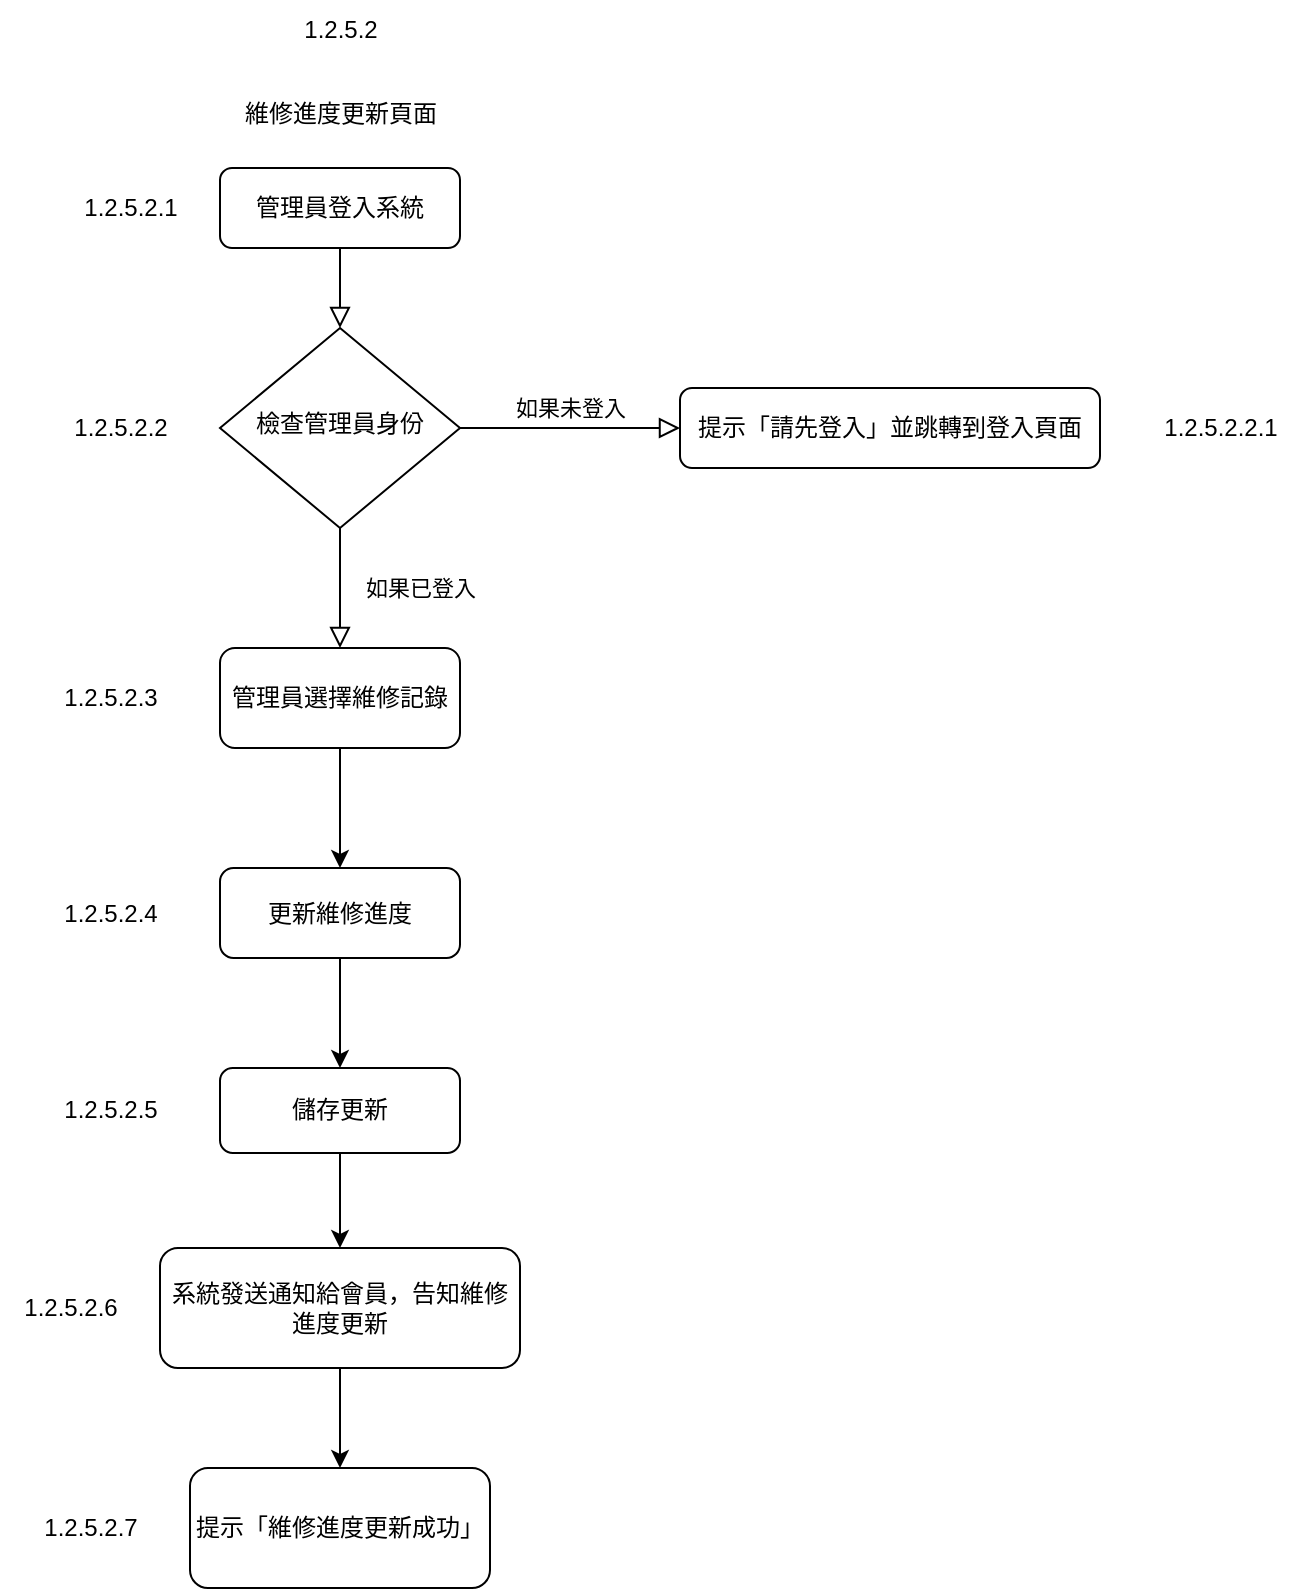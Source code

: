 <mxfile version="24.8.6">
  <diagram id="C5RBs43oDa-KdzZeNtuy" name="Page-1">
    <mxGraphModel dx="1434" dy="782" grid="1" gridSize="10" guides="1" tooltips="1" connect="1" arrows="1" fold="1" page="1" pageScale="1" pageWidth="827" pageHeight="1169" math="0" shadow="0">
      <root>
        <mxCell id="WIyWlLk6GJQsqaUBKTNV-0" />
        <mxCell id="WIyWlLk6GJQsqaUBKTNV-1" parent="WIyWlLk6GJQsqaUBKTNV-0" />
        <mxCell id="jP0AgsPnReyfHHmiVdmg-0" value="&lt;div&gt;維修進度更新頁面&lt;/div&gt;" style="text;html=1;align=center;verticalAlign=middle;resizable=0;points=[];autosize=1;strokeColor=none;fillColor=none;" parent="WIyWlLk6GJQsqaUBKTNV-1" vertex="1">
          <mxGeometry x="160" y="100" width="120" height="30" as="geometry" />
        </mxCell>
        <mxCell id="jP0AgsPnReyfHHmiVdmg-1" value="" style="rounded=0;html=1;jettySize=auto;orthogonalLoop=1;fontSize=11;endArrow=block;endFill=0;endSize=8;strokeWidth=1;shadow=0;labelBackgroundColor=none;edgeStyle=orthogonalEdgeStyle;" parent="WIyWlLk6GJQsqaUBKTNV-1" source="jP0AgsPnReyfHHmiVdmg-2" target="jP0AgsPnReyfHHmiVdmg-5" edge="1">
          <mxGeometry relative="1" as="geometry" />
        </mxCell>
        <mxCell id="jP0AgsPnReyfHHmiVdmg-2" value="&lt;div&gt;管理員登入系統&lt;/div&gt;" style="rounded=1;whiteSpace=wrap;html=1;fontSize=12;glass=0;strokeWidth=1;shadow=0;" parent="WIyWlLk6GJQsqaUBKTNV-1" vertex="1">
          <mxGeometry x="160" y="142" width="120" height="40" as="geometry" />
        </mxCell>
        <mxCell id="jP0AgsPnReyfHHmiVdmg-3" value="&lt;div&gt;如果已登入&lt;/div&gt;" style="rounded=0;html=1;jettySize=auto;orthogonalLoop=1;fontSize=11;endArrow=block;endFill=0;endSize=8;strokeWidth=1;shadow=0;labelBackgroundColor=none;edgeStyle=orthogonalEdgeStyle;exitX=0.5;exitY=1;exitDx=0;exitDy=0;entryX=0.5;entryY=0;entryDx=0;entryDy=0;" parent="WIyWlLk6GJQsqaUBKTNV-1" source="jP0AgsPnReyfHHmiVdmg-5" target="jP0AgsPnReyfHHmiVdmg-7" edge="1">
          <mxGeometry y="40" relative="1" as="geometry">
            <mxPoint as="offset" />
            <mxPoint x="220" y="412" as="targetPoint" />
            <mxPoint x="220" y="362" as="sourcePoint" />
          </mxGeometry>
        </mxCell>
        <mxCell id="jP0AgsPnReyfHHmiVdmg-4" value="&lt;div&gt;如果未登入&lt;/div&gt;" style="edgeStyle=orthogonalEdgeStyle;rounded=0;html=1;jettySize=auto;orthogonalLoop=1;fontSize=11;endArrow=block;endFill=0;endSize=8;strokeWidth=1;shadow=0;labelBackgroundColor=none;" parent="WIyWlLk6GJQsqaUBKTNV-1" source="jP0AgsPnReyfHHmiVdmg-5" target="jP0AgsPnReyfHHmiVdmg-6" edge="1">
          <mxGeometry y="10" relative="1" as="geometry">
            <mxPoint as="offset" />
          </mxGeometry>
        </mxCell>
        <mxCell id="jP0AgsPnReyfHHmiVdmg-5" value="&lt;div&gt;檢查管理員身份&lt;/div&gt;" style="rhombus;whiteSpace=wrap;html=1;shadow=0;fontFamily=Helvetica;fontSize=12;align=center;strokeWidth=1;spacing=6;spacingTop=-4;" parent="WIyWlLk6GJQsqaUBKTNV-1" vertex="1">
          <mxGeometry x="160" y="222" width="120" height="100" as="geometry" />
        </mxCell>
        <mxCell id="jP0AgsPnReyfHHmiVdmg-6" value="&lt;div&gt;提示「請先登入」並跳轉到登入頁面&lt;/div&gt;" style="rounded=1;whiteSpace=wrap;html=1;fontSize=12;glass=0;strokeWidth=1;shadow=0;" parent="WIyWlLk6GJQsqaUBKTNV-1" vertex="1">
          <mxGeometry x="390" y="252" width="210" height="40" as="geometry" />
        </mxCell>
        <mxCell id="jP0AgsPnReyfHHmiVdmg-9" value="" style="edgeStyle=orthogonalEdgeStyle;rounded=0;orthogonalLoop=1;jettySize=auto;html=1;" parent="WIyWlLk6GJQsqaUBKTNV-1" source="jP0AgsPnReyfHHmiVdmg-7" target="jP0AgsPnReyfHHmiVdmg-8" edge="1">
          <mxGeometry relative="1" as="geometry" />
        </mxCell>
        <mxCell id="jP0AgsPnReyfHHmiVdmg-7" value="&lt;div&gt;管理員選擇維修記錄&lt;/div&gt;" style="rounded=1;whiteSpace=wrap;html=1;" parent="WIyWlLk6GJQsqaUBKTNV-1" vertex="1">
          <mxGeometry x="160" y="382" width="120" height="50" as="geometry" />
        </mxCell>
        <mxCell id="jP0AgsPnReyfHHmiVdmg-12" value="" style="edgeStyle=orthogonalEdgeStyle;rounded=0;orthogonalLoop=1;jettySize=auto;html=1;" parent="WIyWlLk6GJQsqaUBKTNV-1" source="jP0AgsPnReyfHHmiVdmg-8" target="jP0AgsPnReyfHHmiVdmg-11" edge="1">
          <mxGeometry relative="1" as="geometry" />
        </mxCell>
        <mxCell id="jP0AgsPnReyfHHmiVdmg-8" value="&lt;div&gt;更新維修進度&lt;/div&gt;" style="rounded=1;whiteSpace=wrap;html=1;" parent="WIyWlLk6GJQsqaUBKTNV-1" vertex="1">
          <mxGeometry x="160" y="492" width="120" height="45" as="geometry" />
        </mxCell>
        <mxCell id="jP0AgsPnReyfHHmiVdmg-14" value="" style="edgeStyle=orthogonalEdgeStyle;rounded=0;orthogonalLoop=1;jettySize=auto;html=1;" parent="WIyWlLk6GJQsqaUBKTNV-1" source="jP0AgsPnReyfHHmiVdmg-11" target="jP0AgsPnReyfHHmiVdmg-13" edge="1">
          <mxGeometry relative="1" as="geometry" />
        </mxCell>
        <mxCell id="jP0AgsPnReyfHHmiVdmg-11" value="&lt;div&gt;儲存更新&lt;/div&gt;" style="rounded=1;whiteSpace=wrap;html=1;" parent="WIyWlLk6GJQsqaUBKTNV-1" vertex="1">
          <mxGeometry x="160" y="592" width="120" height="42.5" as="geometry" />
        </mxCell>
        <mxCell id="jP0AgsPnReyfHHmiVdmg-16" value="" style="edgeStyle=orthogonalEdgeStyle;rounded=0;orthogonalLoop=1;jettySize=auto;html=1;" parent="WIyWlLk6GJQsqaUBKTNV-1" source="jP0AgsPnReyfHHmiVdmg-13" target="jP0AgsPnReyfHHmiVdmg-15" edge="1">
          <mxGeometry relative="1" as="geometry" />
        </mxCell>
        <mxCell id="jP0AgsPnReyfHHmiVdmg-13" value="&lt;div&gt;系統發送通知給會員，告知維修進度更新&lt;/div&gt;" style="rounded=1;whiteSpace=wrap;html=1;" parent="WIyWlLk6GJQsqaUBKTNV-1" vertex="1">
          <mxGeometry x="130" y="682" width="180" height="60" as="geometry" />
        </mxCell>
        <mxCell id="jP0AgsPnReyfHHmiVdmg-15" value="&lt;div&gt;提示「維修進度更新成功」&lt;/div&gt;" style="rounded=1;whiteSpace=wrap;html=1;" parent="WIyWlLk6GJQsqaUBKTNV-1" vertex="1">
          <mxGeometry x="145" y="792" width="150" height="60" as="geometry" />
        </mxCell>
        <mxCell id="VQe-dQR_t-XiLSxPPEVY-0" value="1.2.5.2" style="text;html=1;align=center;verticalAlign=middle;resizable=0;points=[];autosize=1;strokeColor=none;fillColor=none;" vertex="1" parent="WIyWlLk6GJQsqaUBKTNV-1">
          <mxGeometry x="190" y="58" width="60" height="30" as="geometry" />
        </mxCell>
        <mxCell id="VQe-dQR_t-XiLSxPPEVY-1" value="1.2.5.2.1" style="text;html=1;align=center;verticalAlign=middle;resizable=0;points=[];autosize=1;strokeColor=none;fillColor=none;" vertex="1" parent="WIyWlLk6GJQsqaUBKTNV-1">
          <mxGeometry x="80" y="147" width="70" height="30" as="geometry" />
        </mxCell>
        <mxCell id="VQe-dQR_t-XiLSxPPEVY-2" value="1.2.5.2.2" style="text;html=1;align=center;verticalAlign=middle;resizable=0;points=[];autosize=1;strokeColor=none;fillColor=none;" vertex="1" parent="WIyWlLk6GJQsqaUBKTNV-1">
          <mxGeometry x="75" y="257" width="70" height="30" as="geometry" />
        </mxCell>
        <mxCell id="VQe-dQR_t-XiLSxPPEVY-3" value="1.2.5.2.2.1" style="text;html=1;align=center;verticalAlign=middle;resizable=0;points=[];autosize=1;strokeColor=none;fillColor=none;" vertex="1" parent="WIyWlLk6GJQsqaUBKTNV-1">
          <mxGeometry x="620" y="257" width="80" height="30" as="geometry" />
        </mxCell>
        <mxCell id="VQe-dQR_t-XiLSxPPEVY-4" value="1.2.5.2.3" style="text;html=1;align=center;verticalAlign=middle;resizable=0;points=[];autosize=1;strokeColor=none;fillColor=none;" vertex="1" parent="WIyWlLk6GJQsqaUBKTNV-1">
          <mxGeometry x="70" y="392" width="70" height="30" as="geometry" />
        </mxCell>
        <mxCell id="VQe-dQR_t-XiLSxPPEVY-5" value="1.2.5.2.4" style="text;html=1;align=center;verticalAlign=middle;resizable=0;points=[];autosize=1;strokeColor=none;fillColor=none;" vertex="1" parent="WIyWlLk6GJQsqaUBKTNV-1">
          <mxGeometry x="70" y="499.5" width="70" height="30" as="geometry" />
        </mxCell>
        <mxCell id="VQe-dQR_t-XiLSxPPEVY-6" value="1.2.5.2.5" style="text;html=1;align=center;verticalAlign=middle;resizable=0;points=[];autosize=1;strokeColor=none;fillColor=none;" vertex="1" parent="WIyWlLk6GJQsqaUBKTNV-1">
          <mxGeometry x="70" y="598.25" width="70" height="30" as="geometry" />
        </mxCell>
        <mxCell id="VQe-dQR_t-XiLSxPPEVY-7" value="1.2.5.2.6" style="text;html=1;align=center;verticalAlign=middle;resizable=0;points=[];autosize=1;strokeColor=none;fillColor=none;" vertex="1" parent="WIyWlLk6GJQsqaUBKTNV-1">
          <mxGeometry x="50" y="697" width="70" height="30" as="geometry" />
        </mxCell>
        <mxCell id="VQe-dQR_t-XiLSxPPEVY-8" value="1.2.5.2.7" style="text;html=1;align=center;verticalAlign=middle;resizable=0;points=[];autosize=1;strokeColor=none;fillColor=none;" vertex="1" parent="WIyWlLk6GJQsqaUBKTNV-1">
          <mxGeometry x="60" y="807" width="70" height="30" as="geometry" />
        </mxCell>
      </root>
    </mxGraphModel>
  </diagram>
</mxfile>
